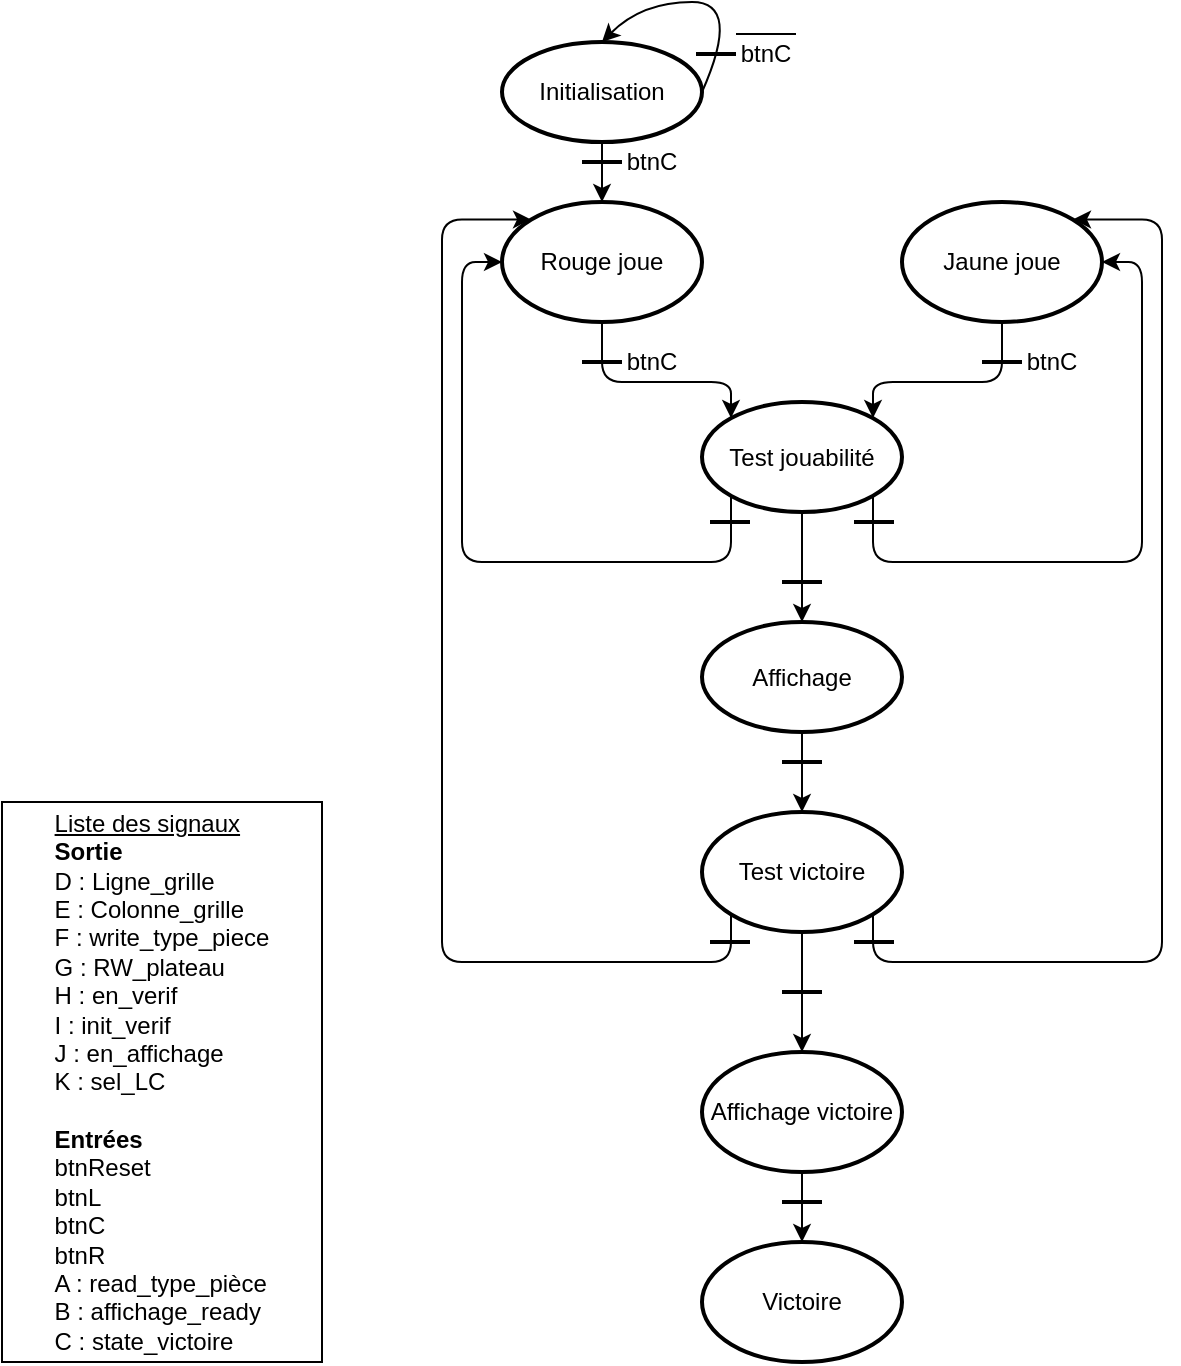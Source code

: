 <mxfile version="14.4.8" type="github" pages="2">
  <diagram id="bEFQcb182ed3f7Ahv94X" name="Old-version">
    <mxGraphModel dx="214" dy="119" grid="1" gridSize="10" guides="1" tooltips="1" connect="1" arrows="1" fold="1" page="1" pageScale="1" pageWidth="827" pageHeight="1169" math="0" shadow="0">
      <root>
        <mxCell id="0" />
        <mxCell id="1" parent="0" />
        <mxCell id="3" value="Initialisation" style="strokeWidth=2;html=1;shape=mxgraph.flowchart.start_2;whiteSpace=wrap;" parent="1" vertex="1">
          <mxGeometry x="310" y="200" width="100" height="50" as="geometry" />
        </mxCell>
        <mxCell id="4" value="Rouge joue" style="strokeWidth=2;html=1;shape=mxgraph.flowchart.start_2;whiteSpace=wrap;" parent="1" vertex="1">
          <mxGeometry x="310" y="280" width="100" height="60" as="geometry" />
        </mxCell>
        <mxCell id="5" value="" style="curved=1;endArrow=classic;html=1;exitX=1;exitY=0.5;exitDx=0;exitDy=0;exitPerimeter=0;entryX=0.5;entryY=0;entryDx=0;entryDy=0;entryPerimeter=0;" parent="1" source="3" target="3" edge="1">
          <mxGeometry width="50" height="50" relative="1" as="geometry">
            <mxPoint x="450" y="290" as="sourcePoint" />
            <mxPoint x="500" y="240" as="targetPoint" />
            <Array as="points">
              <mxPoint x="430" y="180" />
              <mxPoint x="380" y="180" />
            </Array>
          </mxGeometry>
        </mxCell>
        <mxCell id="QCsVu8LkWjsdcoAXNAV4-6" value="Test victoire" style="strokeWidth=2;html=1;shape=mxgraph.flowchart.start_2;whiteSpace=wrap;" parent="1" vertex="1">
          <mxGeometry x="410" y="585" width="100" height="60" as="geometry" />
        </mxCell>
        <mxCell id="QCsVu8LkWjsdcoAXNAV4-7" value="Jaune joue" style="strokeWidth=2;html=1;shape=mxgraph.flowchart.start_2;whiteSpace=wrap;" parent="1" vertex="1">
          <mxGeometry x="510" y="280" width="100" height="60" as="geometry" />
        </mxCell>
        <mxCell id="QCsVu8LkWjsdcoAXNAV4-10" value="" style="edgeStyle=segmentEdgeStyle;endArrow=classic;html=1;entryX=0.145;entryY=0.145;entryDx=0;entryDy=0;entryPerimeter=0;exitX=0.145;exitY=0.855;exitDx=0;exitDy=0;exitPerimeter=0;" parent="1" source="QCsVu8LkWjsdcoAXNAV4-6" target="4" edge="1">
          <mxGeometry width="50" height="50" relative="1" as="geometry">
            <mxPoint x="310" y="590" as="sourcePoint" />
            <mxPoint x="440" y="390" as="targetPoint" />
            <Array as="points">
              <mxPoint x="425" y="660" />
              <mxPoint x="280" y="660" />
              <mxPoint x="280" y="289" />
            </Array>
          </mxGeometry>
        </mxCell>
        <mxCell id="QCsVu8LkWjsdcoAXNAV4-11" value="" style="edgeStyle=segmentEdgeStyle;endArrow=classic;html=1;entryX=0.855;entryY=0.145;entryDx=0;entryDy=0;entryPerimeter=0;exitX=0.855;exitY=0.855;exitDx=0;exitDy=0;exitPerimeter=0;" parent="1" source="QCsVu8LkWjsdcoAXNAV4-6" target="QCsVu8LkWjsdcoAXNAV4-7" edge="1">
          <mxGeometry width="50" height="50" relative="1" as="geometry">
            <mxPoint x="580" y="590" as="sourcePoint" />
            <mxPoint x="320" y="340" as="targetPoint" />
            <Array as="points">
              <mxPoint x="495" y="660" />
              <mxPoint x="640" y="660" />
              <mxPoint x="640" y="289" />
            </Array>
          </mxGeometry>
        </mxCell>
        <mxCell id="QCsVu8LkWjsdcoAXNAV4-12" value="" style="edgeStyle=segmentEdgeStyle;endArrow=classic;html=1;exitX=0.5;exitY=1;exitDx=0;exitDy=0;exitPerimeter=0;entryX=0.5;entryY=0;entryDx=0;entryDy=0;entryPerimeter=0;" parent="1" source="QCsVu8LkWjsdcoAXNAV4-6" target="QCsVu8LkWjsdcoAXNAV4-13" edge="1">
          <mxGeometry width="50" height="50" relative="1" as="geometry">
            <mxPoint x="390" y="585" as="sourcePoint" />
            <mxPoint x="440" y="535" as="targetPoint" />
          </mxGeometry>
        </mxCell>
        <mxCell id="QCsVu8LkWjsdcoAXNAV4-36" value="" style="edgeStyle=orthogonalEdgeStyle;rounded=0;orthogonalLoop=1;jettySize=auto;html=1;" parent="1" source="QCsVu8LkWjsdcoAXNAV4-13" target="QCsVu8LkWjsdcoAXNAV4-35" edge="1">
          <mxGeometry relative="1" as="geometry" />
        </mxCell>
        <mxCell id="QCsVu8LkWjsdcoAXNAV4-13" value="Affichage victoire" style="strokeWidth=2;html=1;shape=mxgraph.flowchart.start_2;whiteSpace=wrap;" parent="1" vertex="1">
          <mxGeometry x="410" y="705" width="100" height="60" as="geometry" />
        </mxCell>
        <mxCell id="QCsVu8LkWjsdcoAXNAV4-16" value="" style="line;strokeWidth=2;html=1;" parent="1" vertex="1">
          <mxGeometry x="407" y="201" width="20" height="10" as="geometry" />
        </mxCell>
        <mxCell id="QCsVu8LkWjsdcoAXNAV4-17" value="btnC" style="text;html=1;strokeColor=none;fillColor=none;align=center;verticalAlign=middle;whiteSpace=wrap;rounded=0;" parent="1" vertex="1">
          <mxGeometry x="427" y="196" width="30" height="20" as="geometry" />
        </mxCell>
        <mxCell id="QCsVu8LkWjsdcoAXNAV4-18" value="" style="endArrow=none;html=1;" parent="1" edge="1">
          <mxGeometry width="50" height="50" relative="1" as="geometry">
            <mxPoint x="427" y="196" as="sourcePoint" />
            <mxPoint x="457" y="196" as="targetPoint" />
          </mxGeometry>
        </mxCell>
        <mxCell id="QCsVu8LkWjsdcoAXNAV4-19" value="" style="line;strokeWidth=2;html=1;" parent="1" vertex="1">
          <mxGeometry x="350" y="255" width="20" height="10" as="geometry" />
        </mxCell>
        <mxCell id="QCsVu8LkWjsdcoAXNAV4-20" value="btnC" style="text;html=1;strokeColor=none;fillColor=none;align=center;verticalAlign=middle;whiteSpace=wrap;rounded=0;" parent="1" vertex="1">
          <mxGeometry x="370" y="250" width="30" height="20" as="geometry" />
        </mxCell>
        <mxCell id="QCsVu8LkWjsdcoAXNAV4-22" value="" style="line;strokeWidth=2;html=1;" parent="1" vertex="1">
          <mxGeometry x="350" y="355" width="20" height="10" as="geometry" />
        </mxCell>
        <mxCell id="QCsVu8LkWjsdcoAXNAV4-23" value="btnC" style="text;html=1;strokeColor=none;fillColor=none;align=center;verticalAlign=middle;whiteSpace=wrap;rounded=0;" parent="1" vertex="1">
          <mxGeometry x="370" y="350" width="30" height="20" as="geometry" />
        </mxCell>
        <mxCell id="QCsVu8LkWjsdcoAXNAV4-24" value="" style="line;strokeWidth=2;html=1;" parent="1" vertex="1">
          <mxGeometry x="550" y="355" width="20" height="10" as="geometry" />
        </mxCell>
        <mxCell id="QCsVu8LkWjsdcoAXNAV4-25" value="btnC" style="text;html=1;strokeColor=none;fillColor=none;align=center;verticalAlign=middle;whiteSpace=wrap;rounded=0;" parent="1" vertex="1">
          <mxGeometry x="570" y="350" width="30" height="20" as="geometry" />
        </mxCell>
        <mxCell id="QCsVu8LkWjsdcoAXNAV4-33" value="" style="edgeStyle=orthogonalEdgeStyle;rounded=0;orthogonalLoop=1;jettySize=auto;html=1;" parent="1" source="QCsVu8LkWjsdcoAXNAV4-26" target="QCsVu8LkWjsdcoAXNAV4-32" edge="1">
          <mxGeometry relative="1" as="geometry" />
        </mxCell>
        <mxCell id="QCsVu8LkWjsdcoAXNAV4-26" value="Test jouabilité" style="strokeWidth=2;html=1;shape=mxgraph.flowchart.start_2;whiteSpace=wrap;" parent="1" vertex="1">
          <mxGeometry x="410" y="380" width="100" height="55" as="geometry" />
        </mxCell>
        <mxCell id="QCsVu8LkWjsdcoAXNAV4-27" value="" style="edgeStyle=segmentEdgeStyle;endArrow=classic;html=1;exitX=0.5;exitY=1;exitDx=0;exitDy=0;exitPerimeter=0;entryX=0.145;entryY=0.145;entryDx=0;entryDy=0;entryPerimeter=0;" parent="1" source="4" target="QCsVu8LkWjsdcoAXNAV4-26" edge="1">
          <mxGeometry width="50" height="50" relative="1" as="geometry">
            <mxPoint x="320" y="460" as="sourcePoint" />
            <mxPoint x="370" y="410" as="targetPoint" />
            <Array as="points">
              <mxPoint x="360" y="370" />
              <mxPoint x="425" y="370" />
            </Array>
          </mxGeometry>
        </mxCell>
        <mxCell id="QCsVu8LkWjsdcoAXNAV4-28" value="" style="edgeStyle=segmentEdgeStyle;endArrow=classic;html=1;exitX=0.5;exitY=1;exitDx=0;exitDy=0;exitPerimeter=0;entryX=0.855;entryY=0.145;entryDx=0;entryDy=0;entryPerimeter=0;" parent="1" source="QCsVu8LkWjsdcoAXNAV4-7" target="QCsVu8LkWjsdcoAXNAV4-26" edge="1">
          <mxGeometry width="50" height="50" relative="1" as="geometry">
            <mxPoint x="370" y="390.0" as="sourcePoint" />
            <mxPoint x="420" y="465.0" as="targetPoint" />
            <Array as="points">
              <mxPoint x="560" y="370" />
              <mxPoint x="496" y="370" />
            </Array>
          </mxGeometry>
        </mxCell>
        <mxCell id="QCsVu8LkWjsdcoAXNAV4-30" value="" style="edgeStyle=segmentEdgeStyle;endArrow=classic;html=1;exitX=0.145;exitY=0.855;exitDx=0;exitDy=0;exitPerimeter=0;entryX=0;entryY=0.5;entryDx=0;entryDy=0;entryPerimeter=0;" parent="1" source="QCsVu8LkWjsdcoAXNAV4-26" target="4" edge="1">
          <mxGeometry width="50" height="50" relative="1" as="geometry">
            <mxPoint x="420" y="600" as="sourcePoint" />
            <mxPoint x="334.5" y="304.5" as="targetPoint" />
            <Array as="points">
              <mxPoint x="425" y="460" />
              <mxPoint x="290" y="460" />
              <mxPoint x="290" y="310" />
            </Array>
          </mxGeometry>
        </mxCell>
        <mxCell id="QCsVu8LkWjsdcoAXNAV4-31" value="" style="edgeStyle=segmentEdgeStyle;endArrow=classic;html=1;entryX=1;entryY=0.5;entryDx=0;entryDy=0;entryPerimeter=0;exitX=0.855;exitY=0.855;exitDx=0;exitDy=0;exitPerimeter=0;" parent="1" source="QCsVu8LkWjsdcoAXNAV4-26" target="QCsVu8LkWjsdcoAXNAV4-7" edge="1">
          <mxGeometry width="50" height="50" relative="1" as="geometry">
            <mxPoint x="496" y="510" as="sourcePoint" />
            <mxPoint x="320" y="340" as="targetPoint" />
            <Array as="points">
              <mxPoint x="496" y="460" />
              <mxPoint x="630" y="460" />
              <mxPoint x="630" y="310" />
            </Array>
          </mxGeometry>
        </mxCell>
        <mxCell id="QCsVu8LkWjsdcoAXNAV4-34" value="" style="edgeStyle=orthogonalEdgeStyle;rounded=0;orthogonalLoop=1;jettySize=auto;html=1;" parent="1" source="QCsVu8LkWjsdcoAXNAV4-32" target="QCsVu8LkWjsdcoAXNAV4-6" edge="1">
          <mxGeometry relative="1" as="geometry" />
        </mxCell>
        <mxCell id="QCsVu8LkWjsdcoAXNAV4-32" value="Affichage" style="strokeWidth=2;html=1;shape=mxgraph.flowchart.start_2;whiteSpace=wrap;" parent="1" vertex="1">
          <mxGeometry x="410" y="490" width="100" height="55" as="geometry" />
        </mxCell>
        <mxCell id="QCsVu8LkWjsdcoAXNAV4-35" value="Victoire" style="strokeWidth=2;html=1;shape=mxgraph.flowchart.start_2;whiteSpace=wrap;" parent="1" vertex="1">
          <mxGeometry x="410" y="800" width="100" height="60" as="geometry" />
        </mxCell>
        <mxCell id="QCsVu8LkWjsdcoAXNAV4-39" value="" style="edgeStyle=segmentEdgeStyle;endArrow=classic;html=1;exitX=0.5;exitY=1;exitDx=0;exitDy=0;exitPerimeter=0;" parent="1" source="3" target="4" edge="1">
          <mxGeometry width="50" height="50" relative="1" as="geometry">
            <mxPoint x="480" y="270" as="sourcePoint" />
            <mxPoint x="530" y="220" as="targetPoint" />
            <Array as="points">
              <mxPoint x="360" y="250" />
              <mxPoint x="360" y="250" />
            </Array>
          </mxGeometry>
        </mxCell>
        <mxCell id="QCsVu8LkWjsdcoAXNAV4-40" value="" style="line;strokeWidth=2;html=1;" parent="1" vertex="1">
          <mxGeometry x="350" y="255" width="20" height="10" as="geometry" />
        </mxCell>
        <mxCell id="Lglk77GGeg5Cw8dsw8CS-5" value="" style="line;strokeWidth=2;html=1;" parent="1" vertex="1">
          <mxGeometry x="414" y="435" width="20" height="10" as="geometry" />
        </mxCell>
        <mxCell id="Lglk77GGeg5Cw8dsw8CS-6" value="" style="line;strokeWidth=2;html=1;" parent="1" vertex="1">
          <mxGeometry x="486" y="435" width="20" height="10" as="geometry" />
        </mxCell>
        <mxCell id="Lglk77GGeg5Cw8dsw8CS-8" value="" style="line;strokeWidth=2;html=1;" parent="1" vertex="1">
          <mxGeometry x="450" y="465" width="20" height="10" as="geometry" />
        </mxCell>
        <mxCell id="Lglk77GGeg5Cw8dsw8CS-9" value="" style="line;strokeWidth=2;html=1;" parent="1" vertex="1">
          <mxGeometry x="450" y="555" width="20" height="10" as="geometry" />
        </mxCell>
        <mxCell id="Lglk77GGeg5Cw8dsw8CS-10" value="" style="line;strokeWidth=2;html=1;" parent="1" vertex="1">
          <mxGeometry x="414" y="645" width="20" height="10" as="geometry" />
        </mxCell>
        <mxCell id="Lglk77GGeg5Cw8dsw8CS-11" value="" style="line;strokeWidth=2;html=1;" parent="1" vertex="1">
          <mxGeometry x="486" y="645" width="20" height="10" as="geometry" />
        </mxCell>
        <mxCell id="Lglk77GGeg5Cw8dsw8CS-12" value="" style="line;strokeWidth=2;html=1;" parent="1" vertex="1">
          <mxGeometry x="450" y="670" width="20" height="10" as="geometry" />
        </mxCell>
        <mxCell id="Lglk77GGeg5Cw8dsw8CS-13" value="" style="line;strokeWidth=2;html=1;" parent="1" vertex="1">
          <mxGeometry x="450" y="775" width="20" height="10" as="geometry" />
        </mxCell>
        <mxCell id="Lglk77GGeg5Cw8dsw8CS-14" value="&lt;div style=&quot;text-align: left&quot;&gt;&lt;u&gt;Liste des signaux&lt;/u&gt;&lt;/div&gt;&lt;b&gt;&lt;div style=&quot;text-align: left&quot;&gt;&lt;b&gt;Sortie&lt;/b&gt;&lt;/div&gt;&lt;/b&gt;&lt;div style=&quot;text-align: left&quot;&gt;&lt;span&gt;D : Ligne_grille&lt;/span&gt;&lt;/div&gt;&lt;div style=&quot;text-align: left&quot;&gt;&lt;span&gt;E : Colonne_grille&lt;/span&gt;&lt;/div&gt;&lt;div style=&quot;text-align: left&quot;&gt;&lt;span&gt;F : write_type_piece&lt;/span&gt;&lt;/div&gt;&lt;div style=&quot;text-align: left&quot;&gt;&lt;span&gt;G : RW_plateau&lt;/span&gt;&lt;/div&gt;&lt;div style=&quot;text-align: left&quot;&gt;&lt;span&gt;H : en_verif&lt;/span&gt;&lt;/div&gt;&lt;div style=&quot;text-align: left&quot;&gt;&lt;span&gt;I : init_verif&lt;/span&gt;&lt;/div&gt;&lt;div style=&quot;text-align: left&quot;&gt;&lt;span&gt;J : en_affichage&lt;/span&gt;&lt;/div&gt;&lt;div style=&quot;text-align: left&quot;&gt;&lt;span&gt;K : sel_LC&lt;/span&gt;&lt;/div&gt;&lt;div style=&quot;text-align: left&quot;&gt;&lt;span&gt;&lt;br&gt;&lt;/span&gt;&lt;/div&gt;&lt;div style=&quot;text-align: left&quot;&gt;&lt;b&gt;Entrées&lt;/b&gt;&lt;/div&gt;&lt;div style=&quot;text-align: left&quot;&gt;btnReset&lt;/div&gt;&lt;div style=&quot;text-align: left&quot;&gt;btnL&lt;/div&gt;&lt;div style=&quot;text-align: left&quot;&gt;btnC&lt;/div&gt;&lt;div style=&quot;text-align: left&quot;&gt;btnR&lt;/div&gt;&lt;div style=&quot;text-align: left&quot;&gt;A : read_type_pièce&lt;/div&gt;&lt;div style=&quot;text-align: left&quot;&gt;B : affichage_ready&lt;/div&gt;&lt;div style=&quot;text-align: left&quot;&gt;C : state_victoire&lt;/div&gt;" style="rounded=0;whiteSpace=wrap;html=1;" parent="1" vertex="1">
          <mxGeometry x="60" y="580" width="160" height="280" as="geometry" />
        </mxCell>
      </root>
    </mxGraphModel>
  </diagram>
  <diagram id="5OFIwjwOpZy66Hm72HxT" name="Last-version">
    <mxGraphModel dx="630" dy="351" grid="1" gridSize="10" guides="1" tooltips="1" connect="1" arrows="1" fold="1" page="1" pageScale="1" pageWidth="827" pageHeight="1169" math="0" shadow="0">
      <root>
        <mxCell id="FxJEeXv54mvQC0yCKcCh-0" />
        <mxCell id="FxJEeXv54mvQC0yCKcCh-1" parent="FxJEeXv54mvQC0yCKcCh-0" />
        <mxCell id="XOij1qBWQ27LOcNDJQRb-13" value="" style="edgeStyle=orthogonalEdgeStyle;rounded=0;orthogonalLoop=1;jettySize=auto;html=1;" edge="1" parent="FxJEeXv54mvQC0yCKcCh-1" source="XOij1qBWQ27LOcNDJQRb-0" target="XOij1qBWQ27LOcNDJQRb-1">
          <mxGeometry relative="1" as="geometry" />
        </mxCell>
        <mxCell id="XOij1qBWQ27LOcNDJQRb-0" value="Initialisation" style="strokeWidth=2;html=1;shape=mxgraph.flowchart.start_2;whiteSpace=wrap;" vertex="1" parent="FxJEeXv54mvQC0yCKcCh-1">
          <mxGeometry x="150" y="10" width="100" height="60" as="geometry" />
        </mxCell>
        <mxCell id="XOij1qBWQ27LOcNDJQRb-14" value="" style="edgeStyle=orthogonalEdgeStyle;rounded=0;orthogonalLoop=1;jettySize=auto;html=1;" edge="1" parent="FxJEeXv54mvQC0yCKcCh-1" source="XOij1qBWQ27LOcNDJQRb-1" target="XOij1qBWQ27LOcNDJQRb-2">
          <mxGeometry relative="1" as="geometry" />
        </mxCell>
        <mxCell id="XOij1qBWQ27LOcNDJQRb-1" value="Parcours grille" style="strokeWidth=2;html=1;shape=mxgraph.flowchart.start_2;whiteSpace=wrap;" vertex="1" parent="FxJEeXv54mvQC0yCKcCh-1">
          <mxGeometry x="150" y="130" width="100" height="60" as="geometry" />
        </mxCell>
        <mxCell id="XOij1qBWQ27LOcNDJQRb-15" value="" style="edgeStyle=orthogonalEdgeStyle;rounded=0;orthogonalLoop=1;jettySize=auto;html=1;" edge="1" parent="FxJEeXv54mvQC0yCKcCh-1" source="XOij1qBWQ27LOcNDJQRb-2" target="XOij1qBWQ27LOcNDJQRb-3">
          <mxGeometry relative="1" as="geometry" />
        </mxCell>
        <mxCell id="XOij1qBWQ27LOcNDJQRb-2" value="Affichage Jeu" style="strokeWidth=2;html=1;shape=mxgraph.flowchart.start_2;whiteSpace=wrap;" vertex="1" parent="FxJEeXv54mvQC0yCKcCh-1">
          <mxGeometry x="150" y="250" width="100" height="60" as="geometry" />
        </mxCell>
        <mxCell id="XOij1qBWQ27LOcNDJQRb-3" value="Effacer Position" style="strokeWidth=2;html=1;shape=mxgraph.flowchart.start_2;whiteSpace=wrap;" vertex="1" parent="FxJEeXv54mvQC0yCKcCh-1">
          <mxGeometry x="150" y="370" width="100" height="60" as="geometry" />
        </mxCell>
        <mxCell id="XOij1qBWQ27LOcNDJQRb-4" value="Décrémenter" style="strokeWidth=2;html=1;shape=mxgraph.flowchart.start_2;whiteSpace=wrap;" vertex="1" parent="FxJEeXv54mvQC0yCKcCh-1">
          <mxGeometry x="50" y="450" width="100" height="60" as="geometry" />
        </mxCell>
        <mxCell id="XOij1qBWQ27LOcNDJQRb-6" value="Incrémenter" style="strokeWidth=2;html=1;shape=mxgraph.flowchart.start_2;whiteSpace=wrap;" vertex="1" parent="FxJEeXv54mvQC0yCKcCh-1">
          <mxGeometry x="250" y="450" width="100" height="60" as="geometry" />
        </mxCell>
        <mxCell id="XOij1qBWQ27LOcNDJQRb-7" value="Ecriture Position" style="strokeWidth=2;html=1;shape=mxgraph.flowchart.start_2;whiteSpace=wrap;" vertex="1" parent="FxJEeXv54mvQC0yCKcCh-1">
          <mxGeometry x="150" y="530" width="100" height="60" as="geometry" />
        </mxCell>
        <mxCell id="XOij1qBWQ27LOcNDJQRb-16" value="" style="edgeStyle=orthogonalEdgeStyle;rounded=0;orthogonalLoop=1;jettySize=auto;html=1;" edge="1" parent="FxJEeXv54mvQC0yCKcCh-1" source="XOij1qBWQ27LOcNDJQRb-8" target="XOij1qBWQ27LOcNDJQRb-9">
          <mxGeometry relative="1" as="geometry" />
        </mxCell>
        <mxCell id="XOij1qBWQ27LOcNDJQRb-8" value="Check Mouvement" style="strokeWidth=2;html=1;shape=mxgraph.flowchart.start_2;whiteSpace=wrap;" vertex="1" parent="FxJEeXv54mvQC0yCKcCh-1">
          <mxGeometry x="390" y="290" width="100" height="60" as="geometry" />
        </mxCell>
        <mxCell id="XOij1qBWQ27LOcNDJQRb-17" value="" style="edgeStyle=orthogonalEdgeStyle;rounded=0;orthogonalLoop=1;jettySize=auto;html=1;" edge="1" parent="FxJEeXv54mvQC0yCKcCh-1" source="XOij1qBWQ27LOcNDJQRb-9" target="XOij1qBWQ27LOcNDJQRb-10">
          <mxGeometry relative="1" as="geometry" />
        </mxCell>
        <mxCell id="XOij1qBWQ27LOcNDJQRb-9" value="Ecriture Mouvement" style="strokeWidth=2;html=1;shape=mxgraph.flowchart.start_2;whiteSpace=wrap;" vertex="1" parent="FxJEeXv54mvQC0yCKcCh-1">
          <mxGeometry x="390" y="410" width="100" height="60" as="geometry" />
        </mxCell>
        <mxCell id="XOij1qBWQ27LOcNDJQRb-18" value="" style="edgeStyle=orthogonalEdgeStyle;rounded=0;orthogonalLoop=1;jettySize=auto;html=1;" edge="1" parent="FxJEeXv54mvQC0yCKcCh-1" source="XOij1qBWQ27LOcNDJQRb-10" target="XOij1qBWQ27LOcNDJQRb-11">
          <mxGeometry relative="1" as="geometry" />
        </mxCell>
        <mxCell id="XOij1qBWQ27LOcNDJQRb-10" value="Check Victoire" style="strokeWidth=2;html=1;shape=mxgraph.flowchart.start_2;whiteSpace=wrap;" vertex="1" parent="FxJEeXv54mvQC0yCKcCh-1">
          <mxGeometry x="390" y="530" width="100" height="60" as="geometry" />
        </mxCell>
        <mxCell id="XOij1qBWQ27LOcNDJQRb-11" value="Victoire" style="strokeWidth=2;html=1;shape=mxgraph.flowchart.start_2;whiteSpace=wrap;" vertex="1" parent="FxJEeXv54mvQC0yCKcCh-1">
          <mxGeometry x="390" y="650" width="100" height="60" as="geometry" />
        </mxCell>
        <mxCell id="XOij1qBWQ27LOcNDJQRb-12" value="" style="edgeStyle=segmentEdgeStyle;endArrow=classic;html=1;exitX=0;exitY=0.5;exitDx=0;exitDy=0;exitPerimeter=0;entryX=0.5;entryY=0;entryDx=0;entryDy=0;entryPerimeter=0;" edge="1" parent="FxJEeXv54mvQC0yCKcCh-1" source="XOij1qBWQ27LOcNDJQRb-3" target="XOij1qBWQ27LOcNDJQRb-4">
          <mxGeometry width="50" height="50" relative="1" as="geometry">
            <mxPoint x="290" y="200" as="sourcePoint" />
            <mxPoint x="340" y="150" as="targetPoint" />
            <Array as="points">
              <mxPoint x="100" y="400" />
            </Array>
          </mxGeometry>
        </mxCell>
        <mxCell id="XOij1qBWQ27LOcNDJQRb-19" value="" style="edgeStyle=segmentEdgeStyle;endArrow=classic;html=1;exitX=1;exitY=0.5;exitDx=0;exitDy=0;exitPerimeter=0;entryX=0.5;entryY=0;entryDx=0;entryDy=0;entryPerimeter=0;" edge="1" parent="FxJEeXv54mvQC0yCKcCh-1" source="XOij1qBWQ27LOcNDJQRb-3" target="XOij1qBWQ27LOcNDJQRb-6">
          <mxGeometry width="50" height="50" relative="1" as="geometry">
            <mxPoint x="160" y="410" as="sourcePoint" />
            <mxPoint x="110" y="460" as="targetPoint" />
            <Array as="points">
              <mxPoint x="300" y="400" />
            </Array>
          </mxGeometry>
        </mxCell>
        <mxCell id="XOij1qBWQ27LOcNDJQRb-20" value="" style="edgeStyle=segmentEdgeStyle;endArrow=classic;html=1;exitX=0.5;exitY=1;exitDx=0;exitDy=0;exitPerimeter=0;entryX=0.5;entryY=0;entryDx=0;entryDy=0;entryPerimeter=0;" edge="1" parent="FxJEeXv54mvQC0yCKcCh-1" source="XOij1qBWQ27LOcNDJQRb-6" target="XOij1qBWQ27LOcNDJQRb-7">
          <mxGeometry width="50" height="50" relative="1" as="geometry">
            <mxPoint x="260" y="410" as="sourcePoint" />
            <mxPoint x="310" y="460" as="targetPoint" />
            <Array as="points">
              <mxPoint x="300" y="520" />
              <mxPoint x="200" y="520" />
            </Array>
          </mxGeometry>
        </mxCell>
        <mxCell id="XOij1qBWQ27LOcNDJQRb-21" value="" style="edgeStyle=segmentEdgeStyle;endArrow=classic;html=1;exitX=0.5;exitY=1;exitDx=0;exitDy=0;exitPerimeter=0;entryX=0.5;entryY=0;entryDx=0;entryDy=0;entryPerimeter=0;" edge="1" parent="FxJEeXv54mvQC0yCKcCh-1" source="XOij1qBWQ27LOcNDJQRb-4" target="XOij1qBWQ27LOcNDJQRb-7">
          <mxGeometry width="50" height="50" relative="1" as="geometry">
            <mxPoint x="310" y="520" as="sourcePoint" />
            <mxPoint x="210" y="540" as="targetPoint" />
            <Array as="points">
              <mxPoint x="100" y="520" />
              <mxPoint x="200" y="520" />
            </Array>
          </mxGeometry>
        </mxCell>
        <mxCell id="XOij1qBWQ27LOcNDJQRb-22" value="" style="curved=1;endArrow=classic;html=1;exitX=0.5;exitY=1;exitDx=0;exitDy=0;exitPerimeter=0;entryX=0;entryY=0.5;entryDx=0;entryDy=0;entryPerimeter=0;" edge="1" parent="FxJEeXv54mvQC0yCKcCh-1" source="XOij1qBWQ27LOcNDJQRb-7" target="XOij1qBWQ27LOcNDJQRb-2">
          <mxGeometry width="50" height="50" relative="1" as="geometry">
            <mxPoint x="230" y="550" as="sourcePoint" />
            <mxPoint x="280" y="500" as="targetPoint" />
            <Array as="points">
              <mxPoint x="80" y="670" />
              <mxPoint x="-40" y="290" />
            </Array>
          </mxGeometry>
        </mxCell>
        <mxCell id="XOij1qBWQ27LOcNDJQRb-23" value="" style="edgeStyle=segmentEdgeStyle;endArrow=classic;html=1;exitX=1;exitY=0.5;exitDx=0;exitDy=0;exitPerimeter=0;entryX=0;entryY=0.5;entryDx=0;entryDy=0;entryPerimeter=0;" edge="1" parent="FxJEeXv54mvQC0yCKcCh-1" source="XOij1qBWQ27LOcNDJQRb-2" target="XOij1qBWQ27LOcNDJQRb-8">
          <mxGeometry width="50" height="50" relative="1" as="geometry">
            <mxPoint x="260" y="410" as="sourcePoint" />
            <mxPoint x="310" y="460" as="targetPoint" />
            <Array as="points">
              <mxPoint x="330" y="280" />
              <mxPoint x="330" y="320" />
            </Array>
          </mxGeometry>
        </mxCell>
        <mxCell id="XOij1qBWQ27LOcNDJQRb-24" value="" style="curved=1;endArrow=classic;html=1;exitX=1;exitY=0.5;exitDx=0;exitDy=0;exitPerimeter=0;entryX=0.855;entryY=0.145;entryDx=0;entryDy=0;entryPerimeter=0;" edge="1" parent="FxJEeXv54mvQC0yCKcCh-1" source="XOij1qBWQ27LOcNDJQRb-8" target="XOij1qBWQ27LOcNDJQRb-2">
          <mxGeometry width="50" height="50" relative="1" as="geometry">
            <mxPoint x="560" y="390" as="sourcePoint" />
            <mxPoint x="610" y="340" as="targetPoint" />
            <Array as="points">
              <mxPoint x="610" y="259" />
              <mxPoint x="310" y="220" />
            </Array>
          </mxGeometry>
        </mxCell>
        <mxCell id="XOij1qBWQ27LOcNDJQRb-26" value="" style="curved=1;endArrow=classic;html=1;exitX=0;exitY=0.5;exitDx=0;exitDy=0;exitPerimeter=0;entryX=0.855;entryY=0.855;entryDx=0;entryDy=0;entryPerimeter=0;" edge="1" parent="FxJEeXv54mvQC0yCKcCh-1" source="XOij1qBWQ27LOcNDJQRb-9" target="XOij1qBWQ27LOcNDJQRb-2">
          <mxGeometry width="50" height="50" relative="1" as="geometry">
            <mxPoint x="560" y="330" as="sourcePoint" />
            <mxPoint x="240" y="300" as="targetPoint" />
            <Array as="points">
              <mxPoint x="350" y="420" />
              <mxPoint x="280" y="350" />
            </Array>
          </mxGeometry>
        </mxCell>
        <mxCell id="XOij1qBWQ27LOcNDJQRb-27" value="" style="curved=1;endArrow=classic;html=1;exitX=0.5;exitY=1;exitDx=0;exitDy=0;exitPerimeter=0;entryX=0.855;entryY=0.145;entryDx=0;entryDy=0;entryPerimeter=0;" edge="1" parent="FxJEeXv54mvQC0yCKcCh-1" source="XOij1qBWQ27LOcNDJQRb-11" target="XOij1qBWQ27LOcNDJQRb-1">
          <mxGeometry width="50" height="50" relative="1" as="geometry">
            <mxPoint x="460" y="450" as="sourcePoint" />
            <mxPoint x="245.5" y="311.3" as="targetPoint" />
            <Array as="points">
              <mxPoint x="430" y="790" />
              <mxPoint x="640" y="720" />
              <mxPoint x="530" y="40" />
            </Array>
          </mxGeometry>
        </mxCell>
        <mxCell id="LFS2rzkwwk1ABVOOdTsW-0" value="" style="line;strokeWidth=2;html=1;" vertex="1" parent="FxJEeXv54mvQC0yCKcCh-1">
          <mxGeometry x="190" y="345" width="20" height="10" as="geometry" />
        </mxCell>
        <mxCell id="LFS2rzkwwk1ABVOOdTsW-1" value="btnL | btnR" style="text;html=1;strokeColor=none;fillColor=none;align=center;verticalAlign=middle;whiteSpace=wrap;rounded=0;" vertex="1" parent="FxJEeXv54mvQC0yCKcCh-1">
          <mxGeometry x="210" y="340" width="70" height="20" as="geometry" />
        </mxCell>
        <mxCell id="LFS2rzkwwk1ABVOOdTsW-2" value="" style="line;strokeWidth=2;html=1;" vertex="1" parent="FxJEeXv54mvQC0yCKcCh-1">
          <mxGeometry x="190" y="345" width="20" height="10" as="geometry" />
        </mxCell>
        <mxCell id="LFS2rzkwwk1ABVOOdTsW-3" value="Mouv R" style="text;html=1;strokeColor=none;fillColor=none;align=center;verticalAlign=middle;whiteSpace=wrap;rounded=0;" vertex="1" parent="FxJEeXv54mvQC0yCKcCh-1">
          <mxGeometry x="220" y="420" width="70" height="20" as="geometry" />
        </mxCell>
        <mxCell id="LFS2rzkwwk1ABVOOdTsW-4" value="" style="line;strokeWidth=2;html=1;" vertex="1" parent="FxJEeXv54mvQC0yCKcCh-1">
          <mxGeometry x="290" y="425" width="20" height="10" as="geometry" />
        </mxCell>
        <mxCell id="LFS2rzkwwk1ABVOOdTsW-5" value="Mouv L" style="text;html=1;strokeColor=none;fillColor=none;align=center;verticalAlign=middle;whiteSpace=wrap;rounded=0;" vertex="1" parent="FxJEeXv54mvQC0yCKcCh-1">
          <mxGeometry x="30" y="420" width="70" height="20" as="geometry" />
        </mxCell>
        <mxCell id="LFS2rzkwwk1ABVOOdTsW-6" value="" style="line;strokeWidth=2;html=1;" vertex="1" parent="FxJEeXv54mvQC0yCKcCh-1">
          <mxGeometry x="90" y="425" width="20" height="10" as="geometry" />
        </mxCell>
        <mxCell id="LFS2rzkwwk1ABVOOdTsW-7" value="btnC" style="text;html=1;strokeColor=none;fillColor=none;align=center;verticalAlign=middle;whiteSpace=wrap;rounded=0;" vertex="1" parent="FxJEeXv54mvQC0yCKcCh-1">
          <mxGeometry x="265" y="250" width="30" height="20" as="geometry" />
        </mxCell>
        <mxCell id="LFS2rzkwwk1ABVOOdTsW-8" value="" style="line;strokeWidth=2;html=1;rotation=-90;" vertex="1" parent="FxJEeXv54mvQC0yCKcCh-1">
          <mxGeometry x="270" y="275" width="20" height="10" as="geometry" />
        </mxCell>
        <mxCell id="LFS2rzkwwk1ABVOOdTsW-9" value="/Mouv" style="text;html=1;strokeColor=none;fillColor=none;align=center;verticalAlign=middle;whiteSpace=wrap;rounded=0;" vertex="1" parent="FxJEeXv54mvQC0yCKcCh-1">
          <mxGeometry x="485" y="285" width="40" height="20" as="geometry" />
        </mxCell>
        <mxCell id="LFS2rzkwwk1ABVOOdTsW-10" value="" style="line;strokeWidth=2;html=1;rotation=-90;" vertex="1" parent="FxJEeXv54mvQC0yCKcCh-1">
          <mxGeometry x="495" y="310" width="20" height="10" as="geometry" />
        </mxCell>
        <mxCell id="LFS2rzkwwk1ABVOOdTsW-11" value="Mouv OK" style="text;html=1;strokeColor=none;fillColor=none;align=center;verticalAlign=middle;whiteSpace=wrap;rounded=0;" vertex="1" parent="FxJEeXv54mvQC0yCKcCh-1">
          <mxGeometry x="450" y="360" width="55" height="20" as="geometry" />
        </mxCell>
        <mxCell id="LFS2rzkwwk1ABVOOdTsW-12" value="" style="line;strokeWidth=2;html=1;rotation=0;" vertex="1" parent="FxJEeXv54mvQC0yCKcCh-1">
          <mxGeometry x="430" y="365" width="20" height="10" as="geometry" />
        </mxCell>
      </root>
    </mxGraphModel>
  </diagram>
</mxfile>
